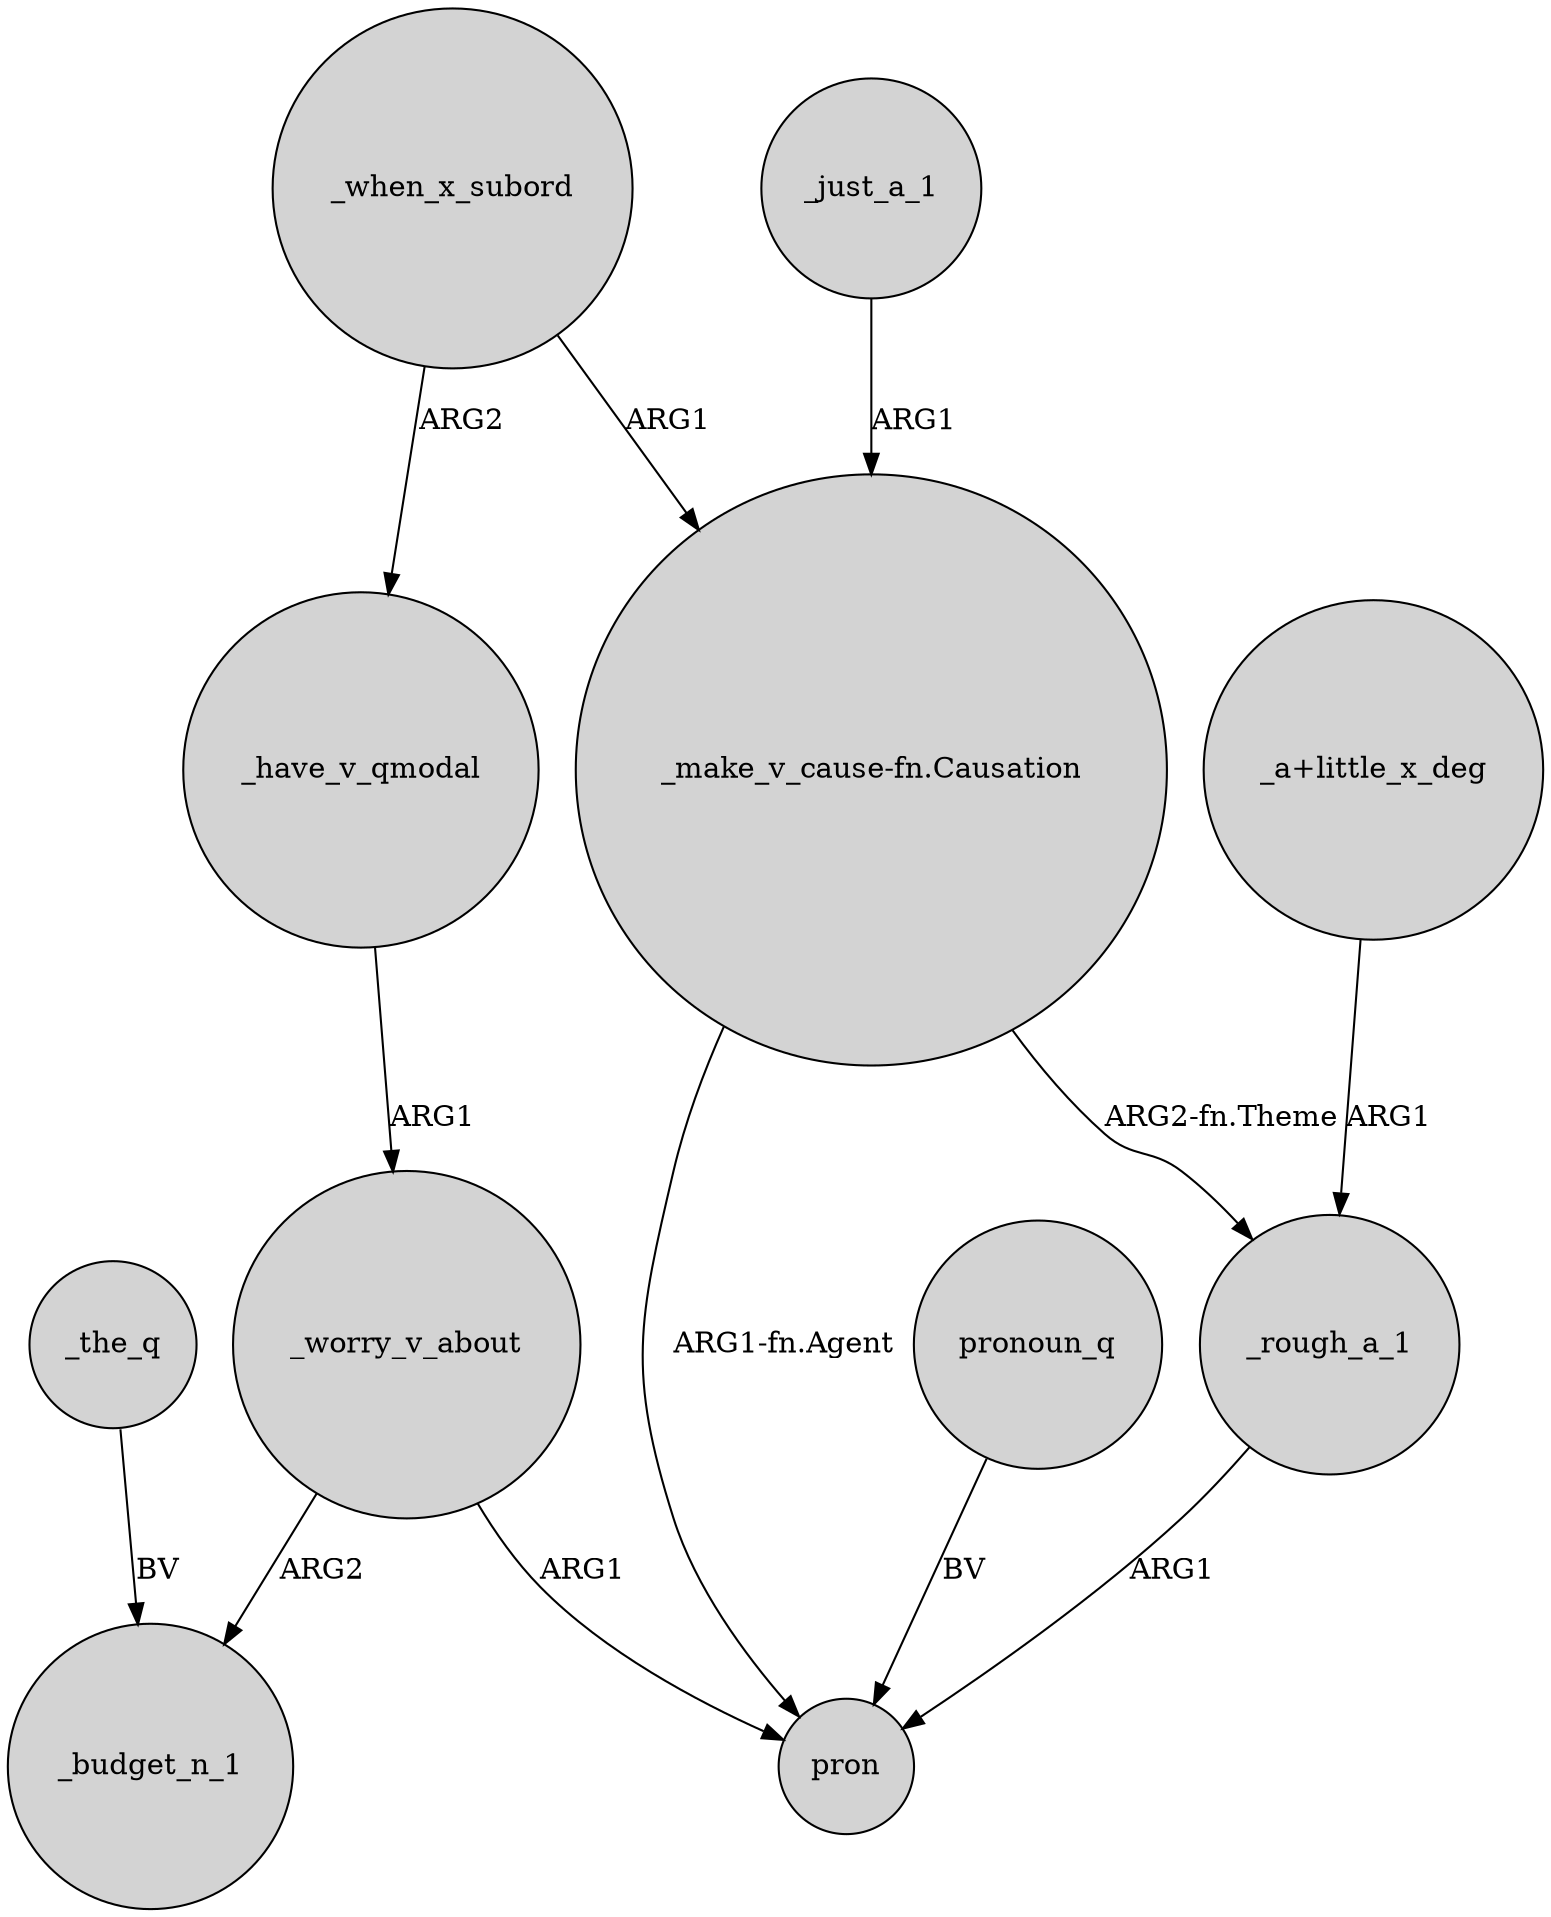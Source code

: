 digraph {
	node [shape=circle style=filled]
	"_make_v_cause-fn.Causation" -> pron [label="ARG1-fn.Agent"]
	_when_x_subord -> "_make_v_cause-fn.Causation" [label=ARG1]
	_rough_a_1 -> pron [label=ARG1]
	_have_v_qmodal -> _worry_v_about [label=ARG1]
	_worry_v_about -> _budget_n_1 [label=ARG2]
	_the_q -> _budget_n_1 [label=BV]
	_when_x_subord -> _have_v_qmodal [label=ARG2]
	_worry_v_about -> pron [label=ARG1]
	"_a+little_x_deg" -> _rough_a_1 [label=ARG1]
	"_make_v_cause-fn.Causation" -> _rough_a_1 [label="ARG2-fn.Theme"]
	_just_a_1 -> "_make_v_cause-fn.Causation" [label=ARG1]
	pronoun_q -> pron [label=BV]
}
